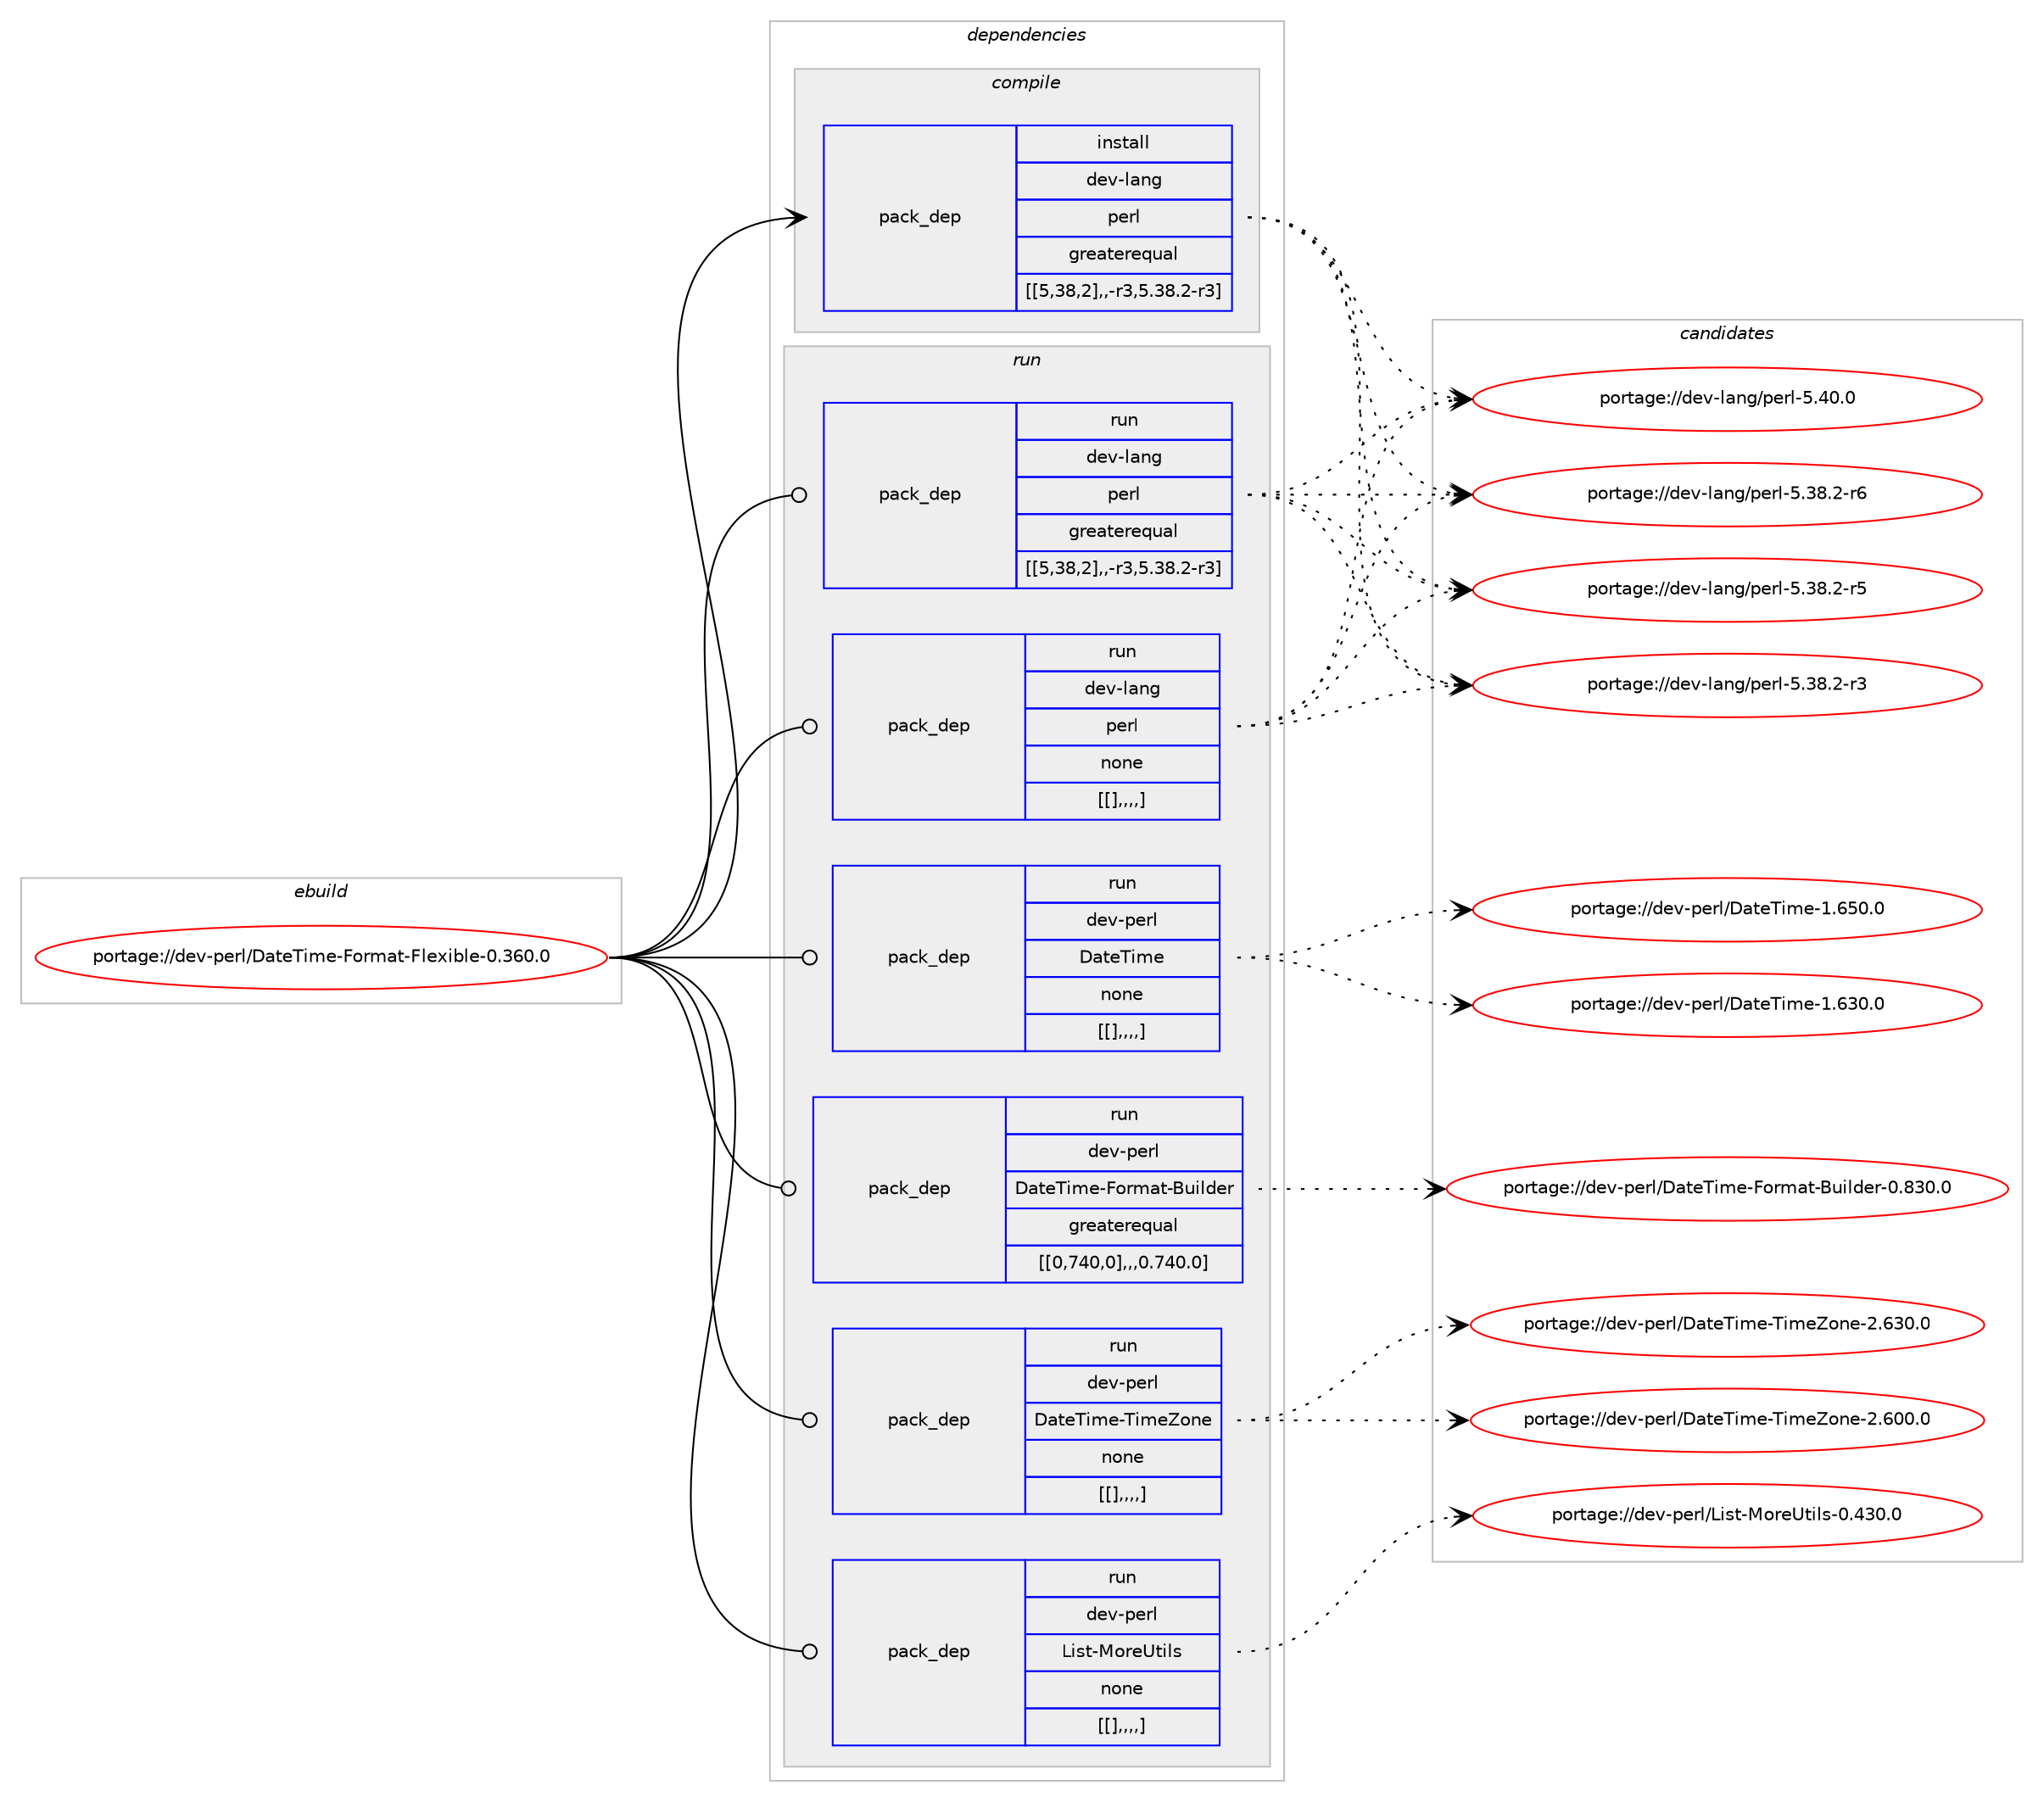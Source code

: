 digraph prolog {

# *************
# Graph options
# *************

newrank=true;
concentrate=true;
compound=true;
graph [rankdir=LR,fontname=Helvetica,fontsize=10,ranksep=1.5];#, ranksep=2.5, nodesep=0.2];
edge  [arrowhead=vee];
node  [fontname=Helvetica,fontsize=10];

# **********
# The ebuild
# **********

subgraph cluster_leftcol {
color=gray;
label=<<i>ebuild</i>>;
id [label="portage://dev-perl/DateTime-Format-Flexible-0.360.0", color=red, width=4, href="../dev-perl/DateTime-Format-Flexible-0.360.0.svg"];
}

# ****************
# The dependencies
# ****************

subgraph cluster_midcol {
color=gray;
label=<<i>dependencies</i>>;
subgraph cluster_compile {
fillcolor="#eeeeee";
style=filled;
label=<<i>compile</i>>;
subgraph pack99937 {
dependency132967 [label=<<TABLE BORDER="0" CELLBORDER="1" CELLSPACING="0" CELLPADDING="4" WIDTH="220"><TR><TD ROWSPAN="6" CELLPADDING="30">pack_dep</TD></TR><TR><TD WIDTH="110">install</TD></TR><TR><TD>dev-lang</TD></TR><TR><TD>perl</TD></TR><TR><TD>greaterequal</TD></TR><TR><TD>[[5,38,2],,-r3,5.38.2-r3]</TD></TR></TABLE>>, shape=none, color=blue];
}
id:e -> dependency132967:w [weight=20,style="solid",arrowhead="vee"];
}
subgraph cluster_compileandrun {
fillcolor="#eeeeee";
style=filled;
label=<<i>compile and run</i>>;
}
subgraph cluster_run {
fillcolor="#eeeeee";
style=filled;
label=<<i>run</i>>;
subgraph pack99943 {
dependency132972 [label=<<TABLE BORDER="0" CELLBORDER="1" CELLSPACING="0" CELLPADDING="4" WIDTH="220"><TR><TD ROWSPAN="6" CELLPADDING="30">pack_dep</TD></TR><TR><TD WIDTH="110">run</TD></TR><TR><TD>dev-lang</TD></TR><TR><TD>perl</TD></TR><TR><TD>greaterequal</TD></TR><TR><TD>[[5,38,2],,-r3,5.38.2-r3]</TD></TR></TABLE>>, shape=none, color=blue];
}
id:e -> dependency132972:w [weight=20,style="solid",arrowhead="odot"];
subgraph pack99945 {
dependency132975 [label=<<TABLE BORDER="0" CELLBORDER="1" CELLSPACING="0" CELLPADDING="4" WIDTH="220"><TR><TD ROWSPAN="6" CELLPADDING="30">pack_dep</TD></TR><TR><TD WIDTH="110">run</TD></TR><TR><TD>dev-lang</TD></TR><TR><TD>perl</TD></TR><TR><TD>none</TD></TR><TR><TD>[[],,,,]</TD></TR></TABLE>>, shape=none, color=blue];
}
id:e -> dependency132975:w [weight=20,style="solid",arrowhead="odot"];
subgraph pack99946 {
dependency132976 [label=<<TABLE BORDER="0" CELLBORDER="1" CELLSPACING="0" CELLPADDING="4" WIDTH="220"><TR><TD ROWSPAN="6" CELLPADDING="30">pack_dep</TD></TR><TR><TD WIDTH="110">run</TD></TR><TR><TD>dev-perl</TD></TR><TR><TD>DateTime</TD></TR><TR><TD>none</TD></TR><TR><TD>[[],,,,]</TD></TR></TABLE>>, shape=none, color=blue];
}
id:e -> dependency132976:w [weight=20,style="solid",arrowhead="odot"];
subgraph pack99948 {
dependency132978 [label=<<TABLE BORDER="0" CELLBORDER="1" CELLSPACING="0" CELLPADDING="4" WIDTH="220"><TR><TD ROWSPAN="6" CELLPADDING="30">pack_dep</TD></TR><TR><TD WIDTH="110">run</TD></TR><TR><TD>dev-perl</TD></TR><TR><TD>DateTime-Format-Builder</TD></TR><TR><TD>greaterequal</TD></TR><TR><TD>[[0,740,0],,,0.740.0]</TD></TR></TABLE>>, shape=none, color=blue];
}
id:e -> dependency132978:w [weight=20,style="solid",arrowhead="odot"];
subgraph pack99955 {
dependency132985 [label=<<TABLE BORDER="0" CELLBORDER="1" CELLSPACING="0" CELLPADDING="4" WIDTH="220"><TR><TD ROWSPAN="6" CELLPADDING="30">pack_dep</TD></TR><TR><TD WIDTH="110">run</TD></TR><TR><TD>dev-perl</TD></TR><TR><TD>DateTime-TimeZone</TD></TR><TR><TD>none</TD></TR><TR><TD>[[],,,,]</TD></TR></TABLE>>, shape=none, color=blue];
}
id:e -> dependency132985:w [weight=20,style="solid",arrowhead="odot"];
subgraph pack99960 {
dependency132991 [label=<<TABLE BORDER="0" CELLBORDER="1" CELLSPACING="0" CELLPADDING="4" WIDTH="220"><TR><TD ROWSPAN="6" CELLPADDING="30">pack_dep</TD></TR><TR><TD WIDTH="110">run</TD></TR><TR><TD>dev-perl</TD></TR><TR><TD>List-MoreUtils</TD></TR><TR><TD>none</TD></TR><TR><TD>[[],,,,]</TD></TR></TABLE>>, shape=none, color=blue];
}
id:e -> dependency132991:w [weight=20,style="solid",arrowhead="odot"];
}
}

# **************
# The candidates
# **************

subgraph cluster_choices {
rank=same;
color=gray;
label=<<i>candidates</i>>;

subgraph choice99940 {
color=black;
nodesep=1;
choice10010111845108971101034711210111410845534652484648 [label="portage://dev-lang/perl-5.40.0", color=red, width=4,href="../dev-lang/perl-5.40.0.svg"];
choice100101118451089711010347112101114108455346515646504511454 [label="portage://dev-lang/perl-5.38.2-r6", color=red, width=4,href="../dev-lang/perl-5.38.2-r6.svg"];
choice100101118451089711010347112101114108455346515646504511453 [label="portage://dev-lang/perl-5.38.2-r5", color=red, width=4,href="../dev-lang/perl-5.38.2-r5.svg"];
choice100101118451089711010347112101114108455346515646504511451 [label="portage://dev-lang/perl-5.38.2-r3", color=red, width=4,href="../dev-lang/perl-5.38.2-r3.svg"];
dependency132967:e -> choice10010111845108971101034711210111410845534652484648:w [style=dotted,weight="100"];
dependency132967:e -> choice100101118451089711010347112101114108455346515646504511454:w [style=dotted,weight="100"];
dependency132967:e -> choice100101118451089711010347112101114108455346515646504511453:w [style=dotted,weight="100"];
dependency132967:e -> choice100101118451089711010347112101114108455346515646504511451:w [style=dotted,weight="100"];
}
subgraph choice99947 {
color=black;
nodesep=1;
choice10010111845108971101034711210111410845534652484648 [label="portage://dev-lang/perl-5.40.0", color=red, width=4,href="../dev-lang/perl-5.40.0.svg"];
choice100101118451089711010347112101114108455346515646504511454 [label="portage://dev-lang/perl-5.38.2-r6", color=red, width=4,href="../dev-lang/perl-5.38.2-r6.svg"];
choice100101118451089711010347112101114108455346515646504511453 [label="portage://dev-lang/perl-5.38.2-r5", color=red, width=4,href="../dev-lang/perl-5.38.2-r5.svg"];
choice100101118451089711010347112101114108455346515646504511451 [label="portage://dev-lang/perl-5.38.2-r3", color=red, width=4,href="../dev-lang/perl-5.38.2-r3.svg"];
dependency132972:e -> choice10010111845108971101034711210111410845534652484648:w [style=dotted,weight="100"];
dependency132972:e -> choice100101118451089711010347112101114108455346515646504511454:w [style=dotted,weight="100"];
dependency132972:e -> choice100101118451089711010347112101114108455346515646504511453:w [style=dotted,weight="100"];
dependency132972:e -> choice100101118451089711010347112101114108455346515646504511451:w [style=dotted,weight="100"];
}
subgraph choice99952 {
color=black;
nodesep=1;
choice10010111845108971101034711210111410845534652484648 [label="portage://dev-lang/perl-5.40.0", color=red, width=4,href="../dev-lang/perl-5.40.0.svg"];
choice100101118451089711010347112101114108455346515646504511454 [label="portage://dev-lang/perl-5.38.2-r6", color=red, width=4,href="../dev-lang/perl-5.38.2-r6.svg"];
choice100101118451089711010347112101114108455346515646504511453 [label="portage://dev-lang/perl-5.38.2-r5", color=red, width=4,href="../dev-lang/perl-5.38.2-r5.svg"];
choice100101118451089711010347112101114108455346515646504511451 [label="portage://dev-lang/perl-5.38.2-r3", color=red, width=4,href="../dev-lang/perl-5.38.2-r3.svg"];
dependency132975:e -> choice10010111845108971101034711210111410845534652484648:w [style=dotted,weight="100"];
dependency132975:e -> choice100101118451089711010347112101114108455346515646504511454:w [style=dotted,weight="100"];
dependency132975:e -> choice100101118451089711010347112101114108455346515646504511453:w [style=dotted,weight="100"];
dependency132975:e -> choice100101118451089711010347112101114108455346515646504511451:w [style=dotted,weight="100"];
}
subgraph choice99954 {
color=black;
nodesep=1;
choice10010111845112101114108476897116101841051091014549465453484648 [label="portage://dev-perl/DateTime-1.650.0", color=red, width=4,href="../dev-perl/DateTime-1.650.0.svg"];
choice10010111845112101114108476897116101841051091014549465451484648 [label="portage://dev-perl/DateTime-1.630.0", color=red, width=4,href="../dev-perl/DateTime-1.630.0.svg"];
dependency132976:e -> choice10010111845112101114108476897116101841051091014549465453484648:w [style=dotted,weight="100"];
dependency132976:e -> choice10010111845112101114108476897116101841051091014549465451484648:w [style=dotted,weight="100"];
}
subgraph choice99959 {
color=black;
nodesep=1;
choice100101118451121011141084768971161018410510910145701111141099711645661171051081001011144548465651484648 [label="portage://dev-perl/DateTime-Format-Builder-0.830.0", color=red, width=4,href="../dev-perl/DateTime-Format-Builder-0.830.0.svg"];
dependency132978:e -> choice100101118451121011141084768971161018410510910145701111141099711645661171051081001011144548465651484648:w [style=dotted,weight="100"];
}
subgraph choice99960 {
color=black;
nodesep=1;
choice10010111845112101114108476897116101841051091014584105109101901111101014550465451484648 [label="portage://dev-perl/DateTime-TimeZone-2.630.0", color=red, width=4,href="../dev-perl/DateTime-TimeZone-2.630.0.svg"];
choice10010111845112101114108476897116101841051091014584105109101901111101014550465448484648 [label="portage://dev-perl/DateTime-TimeZone-2.600.0", color=red, width=4,href="../dev-perl/DateTime-TimeZone-2.600.0.svg"];
dependency132985:e -> choice10010111845112101114108476897116101841051091014584105109101901111101014550465451484648:w [style=dotted,weight="100"];
dependency132985:e -> choice10010111845112101114108476897116101841051091014584105109101901111101014550465448484648:w [style=dotted,weight="100"];
}
subgraph choice99962 {
color=black;
nodesep=1;
choice1001011184511210111410847761051151164577111114101851161051081154548465251484648 [label="portage://dev-perl/List-MoreUtils-0.430.0", color=red, width=4,href="../dev-perl/List-MoreUtils-0.430.0.svg"];
dependency132991:e -> choice1001011184511210111410847761051151164577111114101851161051081154548465251484648:w [style=dotted,weight="100"];
}
}

}
